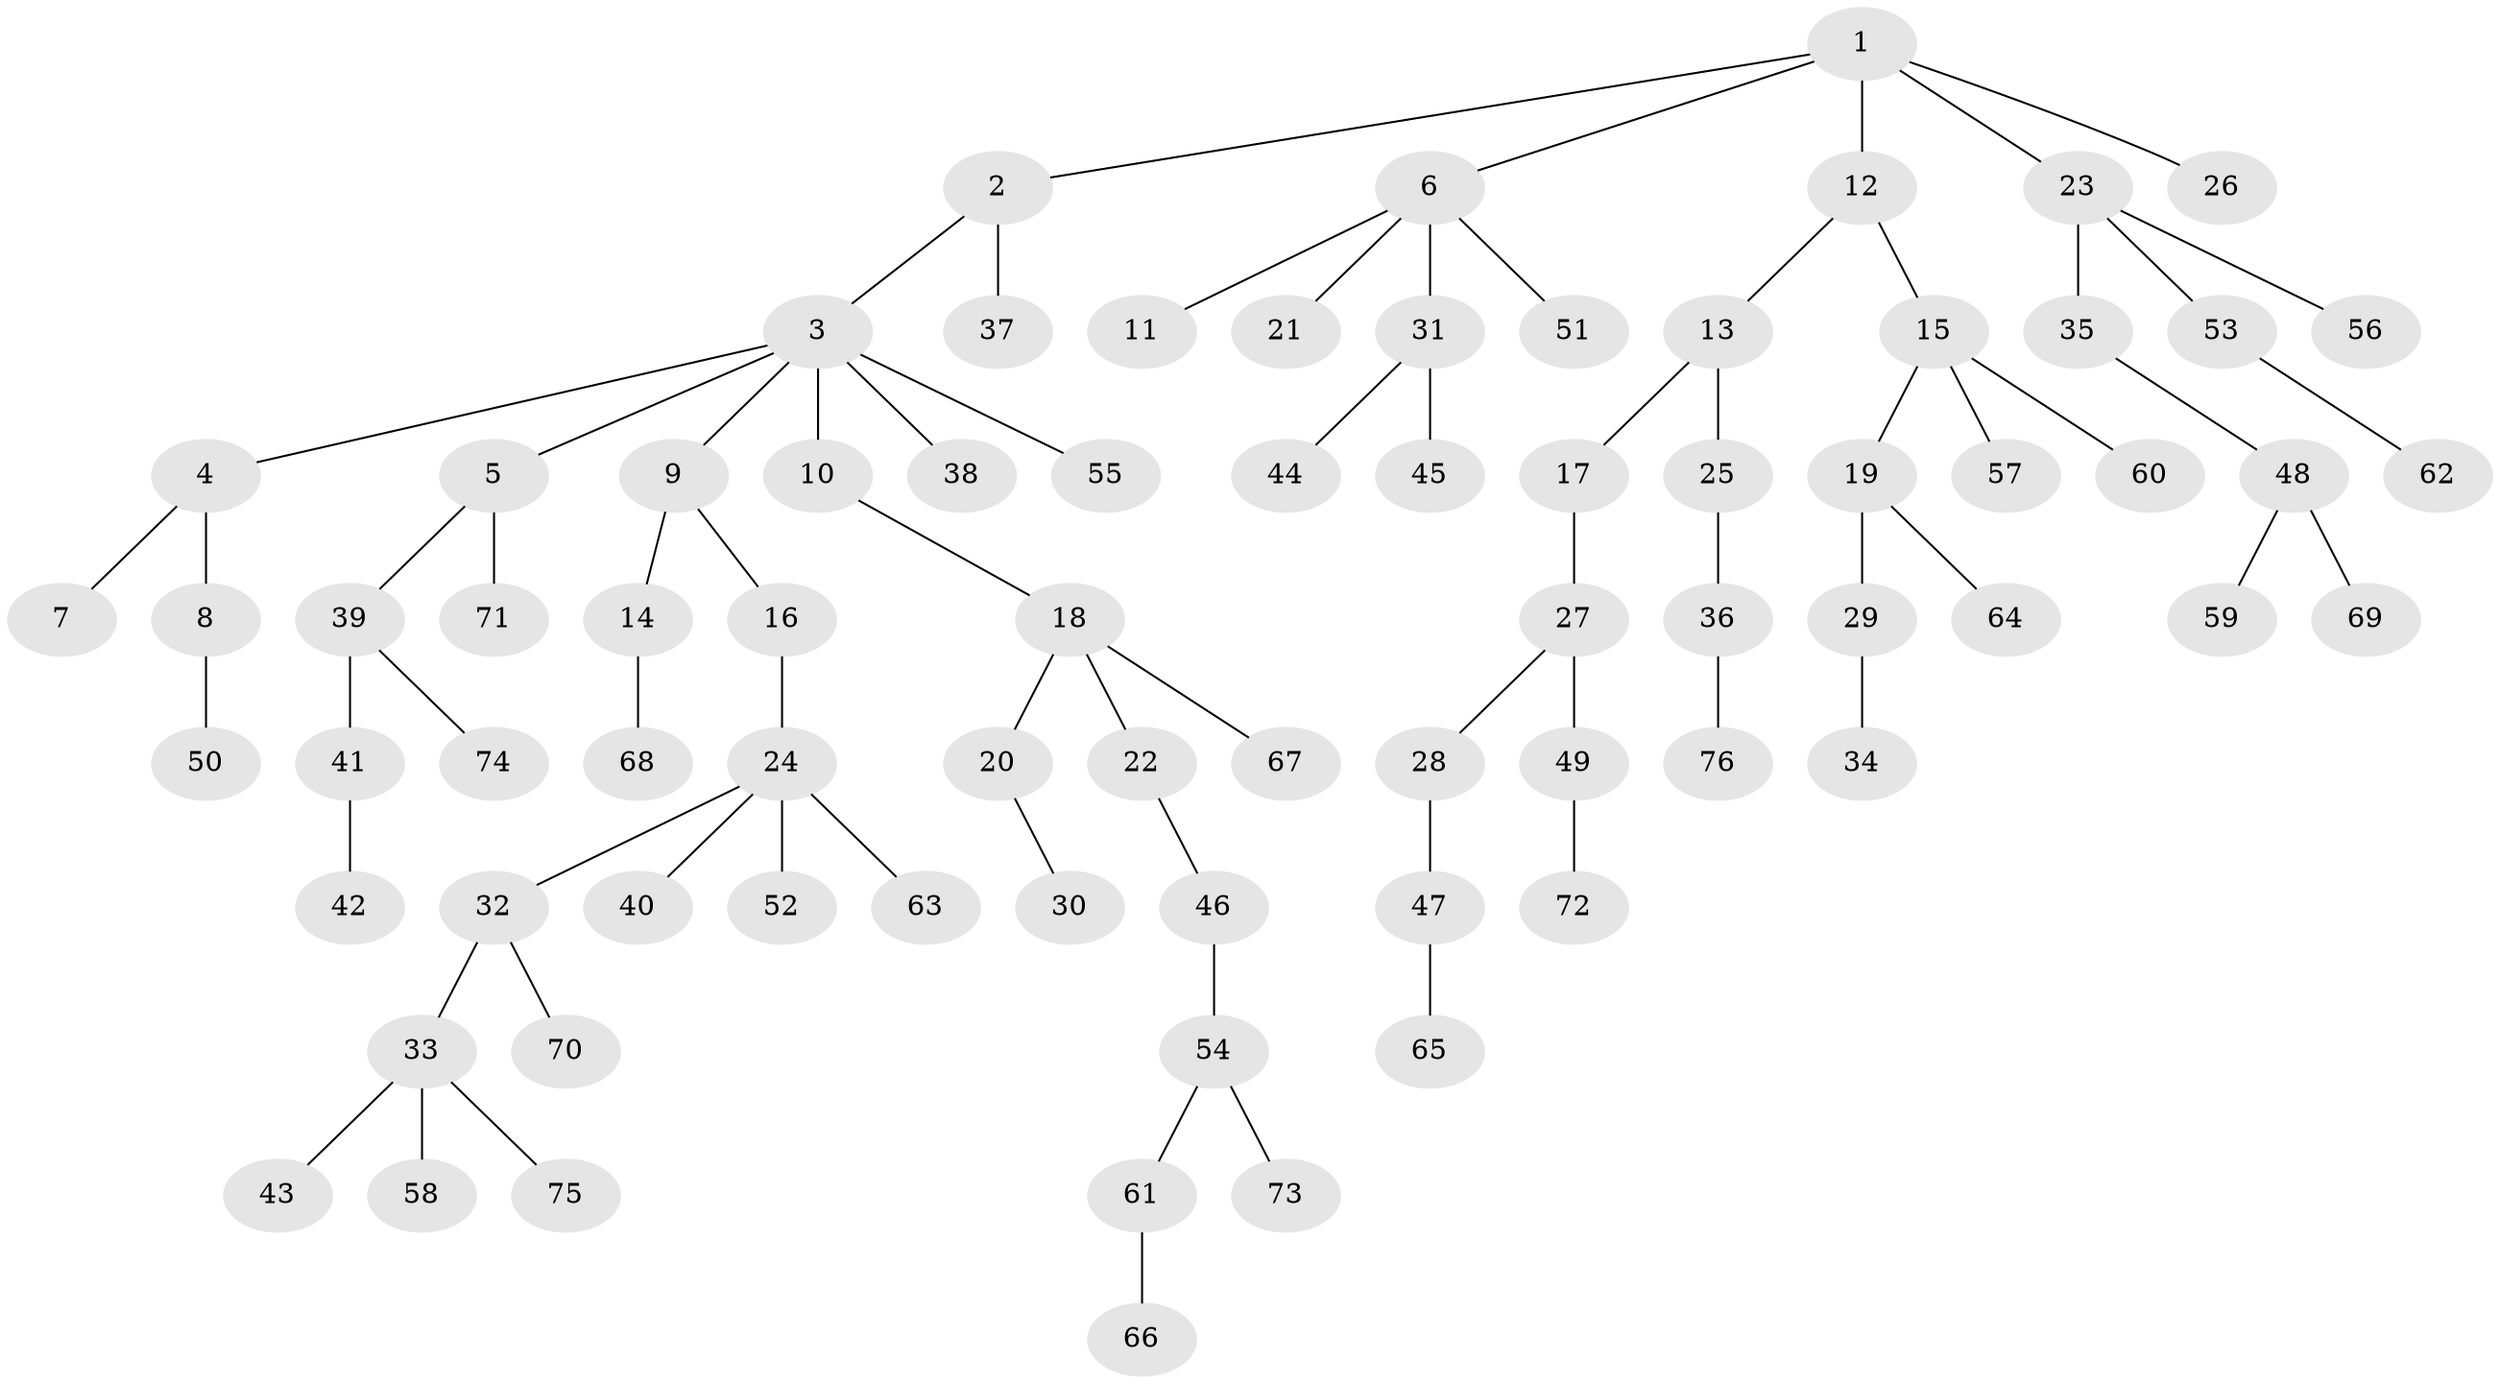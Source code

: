 // Generated by graph-tools (version 1.1) at 2025/50/03/09/25 03:50:25]
// undirected, 76 vertices, 75 edges
graph export_dot {
graph [start="1"]
  node [color=gray90,style=filled];
  1;
  2;
  3;
  4;
  5;
  6;
  7;
  8;
  9;
  10;
  11;
  12;
  13;
  14;
  15;
  16;
  17;
  18;
  19;
  20;
  21;
  22;
  23;
  24;
  25;
  26;
  27;
  28;
  29;
  30;
  31;
  32;
  33;
  34;
  35;
  36;
  37;
  38;
  39;
  40;
  41;
  42;
  43;
  44;
  45;
  46;
  47;
  48;
  49;
  50;
  51;
  52;
  53;
  54;
  55;
  56;
  57;
  58;
  59;
  60;
  61;
  62;
  63;
  64;
  65;
  66;
  67;
  68;
  69;
  70;
  71;
  72;
  73;
  74;
  75;
  76;
  1 -- 2;
  1 -- 6;
  1 -- 12;
  1 -- 23;
  1 -- 26;
  2 -- 3;
  2 -- 37;
  3 -- 4;
  3 -- 5;
  3 -- 9;
  3 -- 10;
  3 -- 38;
  3 -- 55;
  4 -- 7;
  4 -- 8;
  5 -- 39;
  5 -- 71;
  6 -- 11;
  6 -- 21;
  6 -- 31;
  6 -- 51;
  8 -- 50;
  9 -- 14;
  9 -- 16;
  10 -- 18;
  12 -- 13;
  12 -- 15;
  13 -- 17;
  13 -- 25;
  14 -- 68;
  15 -- 19;
  15 -- 57;
  15 -- 60;
  16 -- 24;
  17 -- 27;
  18 -- 20;
  18 -- 22;
  18 -- 67;
  19 -- 29;
  19 -- 64;
  20 -- 30;
  22 -- 46;
  23 -- 35;
  23 -- 53;
  23 -- 56;
  24 -- 32;
  24 -- 40;
  24 -- 52;
  24 -- 63;
  25 -- 36;
  27 -- 28;
  27 -- 49;
  28 -- 47;
  29 -- 34;
  31 -- 44;
  31 -- 45;
  32 -- 33;
  32 -- 70;
  33 -- 43;
  33 -- 58;
  33 -- 75;
  35 -- 48;
  36 -- 76;
  39 -- 41;
  39 -- 74;
  41 -- 42;
  46 -- 54;
  47 -- 65;
  48 -- 59;
  48 -- 69;
  49 -- 72;
  53 -- 62;
  54 -- 61;
  54 -- 73;
  61 -- 66;
}
